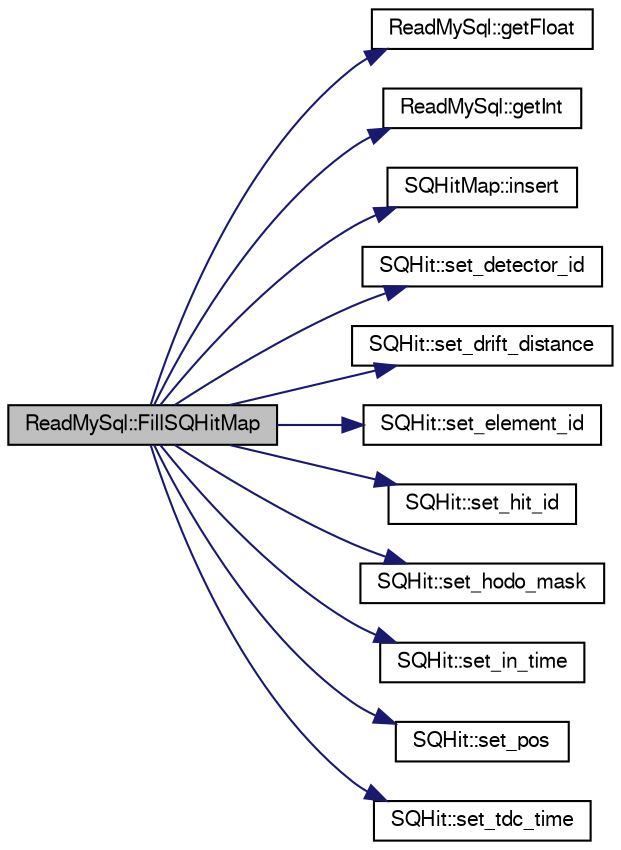 digraph "ReadMySql::FillSQHitMap"
{
  bgcolor="transparent";
  edge [fontname="FreeSans",fontsize="10",labelfontname="FreeSans",labelfontsize="10"];
  node [fontname="FreeSans",fontsize="10",shape=record];
  rankdir="LR";
  Node1 [label="ReadMySql::FillSQHitMap",height=0.2,width=0.4,color="black", fillcolor="grey75", style="filled" fontcolor="black"];
  Node1 -> Node2 [color="midnightblue",fontsize="10",style="solid",fontname="FreeSans"];
  Node2 [label="ReadMySql::getFloat",height=0.2,width=0.4,color="black",URL="$db/dda/classReadMySql.html#af8c4f71c0671dbc34370e363d92106ad"];
  Node1 -> Node3 [color="midnightblue",fontsize="10",style="solid",fontname="FreeSans"];
  Node3 [label="ReadMySql::getInt",height=0.2,width=0.4,color="black",URL="$db/dda/classReadMySql.html#a3f6689c1c62d985e8747ab88c0a4e2d9"];
  Node1 -> Node4 [color="midnightblue",fontsize="10",style="solid",fontname="FreeSans"];
  Node4 [label="SQHitMap::insert",height=0.2,width=0.4,color="black",URL="$d0/dac/classSQHitMap.html#a2c7dab0e24b5e6df33552abbf5146b63"];
  Node1 -> Node5 [color="midnightblue",fontsize="10",style="solid",fontname="FreeSans"];
  Node5 [label="SQHit::set_detector_id",height=0.2,width=0.4,color="black",URL="$de/d79/classSQHit.html#a9497f045fe7b60f98f6d62c75aa58c36"];
  Node1 -> Node6 [color="midnightblue",fontsize="10",style="solid",fontname="FreeSans"];
  Node6 [label="SQHit::set_drift_distance",height=0.2,width=0.4,color="black",URL="$de/d79/classSQHit.html#ac4a04a2324c69db1a38fa0b19040b361"];
  Node1 -> Node7 [color="midnightblue",fontsize="10",style="solid",fontname="FreeSans"];
  Node7 [label="SQHit::set_element_id",height=0.2,width=0.4,color="black",URL="$de/d79/classSQHit.html#a3ba426998ce6bd9061e3d821dbf8d80e"];
  Node1 -> Node8 [color="midnightblue",fontsize="10",style="solid",fontname="FreeSans"];
  Node8 [label="SQHit::set_hit_id",height=0.2,width=0.4,color="black",URL="$de/d79/classSQHit.html#a51f264b3d3a56f8d897e7e00f05ad6d6"];
  Node1 -> Node9 [color="midnightblue",fontsize="10",style="solid",fontname="FreeSans"];
  Node9 [label="SQHit::set_hodo_mask",height=0.2,width=0.4,color="black",URL="$de/d79/classSQHit.html#ab7ef5cd97220b7bec19f37db5e2875b3"];
  Node1 -> Node10 [color="midnightblue",fontsize="10",style="solid",fontname="FreeSans"];
  Node10 [label="SQHit::set_in_time",height=0.2,width=0.4,color="black",URL="$de/d79/classSQHit.html#af76759313e6258d1a2c526591ef79aa6"];
  Node1 -> Node11 [color="midnightblue",fontsize="10",style="solid",fontname="FreeSans"];
  Node11 [label="SQHit::set_pos",height=0.2,width=0.4,color="black",URL="$de/d79/classSQHit.html#a7549b98c01465679c34eedaab71381e6"];
  Node1 -> Node12 [color="midnightblue",fontsize="10",style="solid",fontname="FreeSans"];
  Node12 [label="SQHit::set_tdc_time",height=0.2,width=0.4,color="black",URL="$de/d79/classSQHit.html#a9b0e74b024716ff77dcec3f480f2434b"];
}
